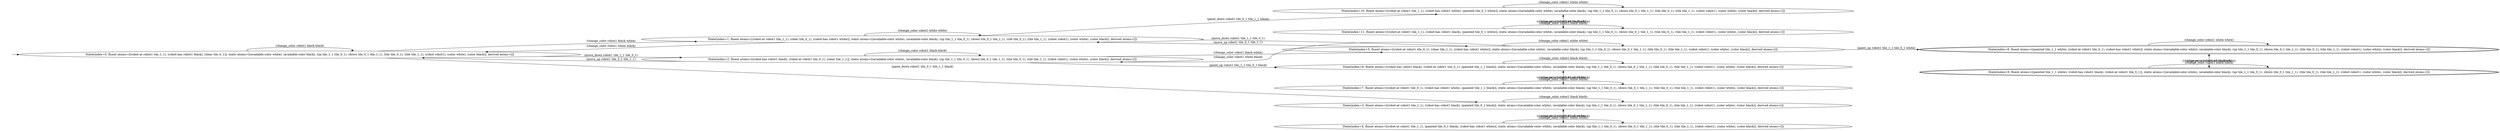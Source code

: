 digraph {
rankdir="LR"
s0[label="State(index=0, fluent atoms=[(robot-at robot1 tile_1_1), (robot-has robot1 black), (clear tile_0_1)], static atoms=[(available-color white), (available-color black), (up tile_1_1 tile_0_1), (down tile_0_1 tile_1_1), (tile tile_0_1), (tile tile_1_1), (robot robot1), (color white), (color black)], derived atoms=[])"]
s1[label="State(index=1, fluent atoms=[(robot-at robot1 tile_1_1), (clear tile_0_1), (robot-has robot1 white)], static atoms=[(available-color white), (available-color black), (up tile_1_1 tile_0_1), (down tile_0_1 tile_1_1), (tile tile_0_1), (tile tile_1_1), (robot robot1), (color white), (color black)], derived atoms=[])"]
s2[label="State(index=2, fluent atoms=[(robot-has robot1 black), (robot-at robot1 tile_0_1), (clear tile_1_1)], static atoms=[(available-color white), (available-color black), (up tile_1_1 tile_0_1), (down tile_0_1 tile_1_1), (tile tile_0_1), (tile tile_1_1), (robot robot1), (color white), (color black)], derived atoms=[])"]
s3[label="State(index=3, fluent atoms=[(robot-at robot1 tile_1_1), (robot-has robot1 black), (painted tile_0_1 black)], static atoms=[(available-color white), (available-color black), (up tile_1_1 tile_0_1), (down tile_0_1 tile_1_1), (tile tile_0_1), (tile tile_1_1), (robot robot1), (color white), (color black)], derived atoms=[])"]
s4[label="State(index=4, fluent atoms=[(robot-at robot1 tile_1_1), (painted tile_0_1 black), (robot-has robot1 white)], static atoms=[(available-color white), (available-color black), (up tile_1_1 tile_0_1), (down tile_0_1 tile_1_1), (tile tile_0_1), (tile tile_1_1), (robot robot1), (color white), (color black)], derived atoms=[])"]
s5[label="State(index=5, fluent atoms=[(robot-at robot1 tile_0_1), (clear tile_1_1), (robot-has robot1 white)], static atoms=[(available-color white), (available-color black), (up tile_1_1 tile_0_1), (down tile_0_1 tile_1_1), (tile tile_0_1), (tile tile_1_1), (robot robot1), (color white), (color black)], derived atoms=[])"]
s6[label="State(index=6, fluent atoms=[(robot-has robot1 black), (robot-at robot1 tile_0_1), (painted tile_1_1 black)], static atoms=[(available-color white), (available-color black), (up tile_1_1 tile_0_1), (down tile_0_1 tile_1_1), (tile tile_0_1), (tile tile_1_1), (robot robot1), (color white), (color black)], derived atoms=[])"]
s7[label="State(index=7, fluent atoms=[(robot-at robot1 tile_0_1), (robot-has robot1 white), (painted tile_1_1 black)], static atoms=[(available-color white), (available-color black), (up tile_1_1 tile_0_1), (down tile_0_1 tile_1_1), (tile tile_0_1), (tile tile_1_1), (robot robot1), (color white), (color black)], derived atoms=[])"]
s8[peripheries=2,label="State(index=8, fluent atoms=[(painted tile_1_1 white), (robot-at robot1 tile_0_1), (robot-has robot1 white)], static atoms=[(available-color white), (available-color black), (up tile_1_1 tile_0_1), (down tile_0_1 tile_1_1), (tile tile_0_1), (tile tile_1_1), (robot robot1), (color white), (color black)], derived atoms=[])"]
s9[peripheries=2,label="State(index=9, fluent atoms=[(painted tile_1_1 white), (robot-has robot1 black), (robot-at robot1 tile_0_1)], static atoms=[(available-color white), (available-color black), (up tile_1_1 tile_0_1), (down tile_0_1 tile_1_1), (tile tile_0_1), (tile tile_1_1), (robot robot1), (color white), (color black)], derived atoms=[])"]
s10[label="State(index=10, fluent atoms=[(robot-at robot1 tile_1_1), (robot-has robot1 white), (painted tile_0_1 white)], static atoms=[(available-color white), (available-color black), (up tile_1_1 tile_0_1), (down tile_0_1 tile_1_1), (tile tile_0_1), (tile tile_1_1), (robot robot1), (color white), (color black)], derived atoms=[])"]
s11[label="State(index=11, fluent atoms=[(robot-at robot1 tile_1_1), (robot-has robot1 black), (painted tile_0_1 white)], static atoms=[(available-color white), (available-color black), (up tile_1_1 tile_0_1), (down tile_0_1 tile_1_1), (tile tile_0_1), (tile tile_1_1), (robot robot1), (color white), (color black)], derived atoms=[])"]
Dangling [ label = "", style = invis ]
{ rank = same; Dangling }
Dangling -> s0
{ rank = same; s3,s4,s6,s7,s10,s11}
{ rank = same; s0}
{ rank = same; s1,s2}
{ rank = same; s5}
{ rank = same; s8,s9}
s0->s1 [label="(change_color robot1 black white)"]
s0->s0 [label="(change_color robot1 black black)"]
s0->s2 [label="(move_down robot1 tile_1_1 tile_0_1)"]
s0->s3 [label="(paint_down robot1 tile_0_1 tile_1_1 black)"]
s3->s4 [label="(change_color robot1 black white)"]
s3->s3 [label="(change_color robot1 black black)"]
s4->s4 [label="(change_color robot1 white white)"]
s4->s3 [label="(change_color robot1 white black)"]
s2->s5 [label="(change_color robot1 black white)"]
s2->s2 [label="(change_color robot1 black black)"]
s2->s0 [label="(move_up robot1 tile_0_1 tile_1_1)"]
s2->s6 [label="(paint_up robot1 tile_1_1 tile_0_1 black)"]
s6->s7 [label="(change_color robot1 black white)"]
s6->s6 [label="(change_color robot1 black black)"]
s7->s7 [label="(change_color robot1 white white)"]
s7->s6 [label="(change_color robot1 white black)"]
s5->s5 [label="(change_color robot1 white white)"]
s5->s2 [label="(change_color robot1 white black)"]
s5->s1 [label="(move_up robot1 tile_0_1 tile_1_1)"]
s5->s8 [label="(paint_up robot1 tile_1_1 tile_0_1 white)"]
s8->s8 [label="(change_color robot1 white white)"]
s8->s9 [label="(change_color robot1 white black)"]
s9->s8 [label="(change_color robot1 black white)"]
s9->s9 [label="(change_color robot1 black black)"]
s1->s1 [label="(change_color robot1 white white)"]
s1->s0 [label="(change_color robot1 white black)"]
s1->s5 [label="(move_down robot1 tile_1_1 tile_0_1)"]
s1->s10 [label="(paint_down robot1 tile_0_1 tile_1_1 white)"]
s10->s10 [label="(change_color robot1 white white)"]
s10->s11 [label="(change_color robot1 white black)"]
s11->s10 [label="(change_color robot1 black white)"]
s11->s11 [label="(change_color robot1 black black)"]
}
